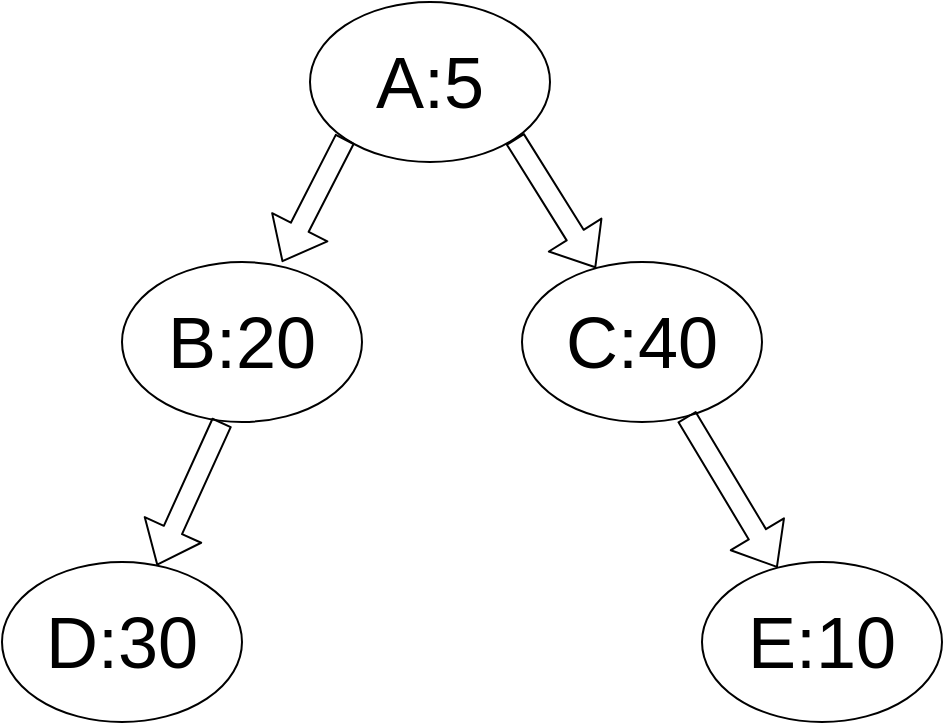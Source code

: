 <mxfile version="13.6.5">
    <diagram id="AGxoZgyBNDjcPjtG5jD9" name="第 1 页">
        <mxGraphModel dx="994" dy="544" grid="1" gridSize="10" guides="1" tooltips="1" connect="1" arrows="1" fold="1" page="1" pageScale="1" pageWidth="827" pageHeight="1169" math="0" shadow="0">
            <root>
                <mxCell id="0"/>
                <mxCell id="1" parent="0"/>
                <mxCell id="3" value="&lt;font style=&quot;font-size: 36px&quot;&gt;B:20&lt;/font&gt;" style="ellipse;whiteSpace=wrap;html=1;" vertex="1" parent="1">
                    <mxGeometry x="260" y="240" width="120" height="80" as="geometry"/>
                </mxCell>
                <mxCell id="4" value="&lt;font style=&quot;font-size: 36px&quot;&gt;C:40&lt;/font&gt;" style="ellipse;whiteSpace=wrap;html=1;" vertex="1" parent="1">
                    <mxGeometry x="460" y="240" width="120" height="80" as="geometry"/>
                </mxCell>
                <mxCell id="5" value="&lt;font style=&quot;font-size: 36px&quot;&gt;D:30&lt;/font&gt;" style="ellipse;whiteSpace=wrap;html=1;" vertex="1" parent="1">
                    <mxGeometry x="200" y="390" width="120" height="80" as="geometry"/>
                </mxCell>
                <mxCell id="7" value="&lt;font style=&quot;font-size: 36px&quot;&gt;E:10&lt;/font&gt;" style="ellipse;whiteSpace=wrap;html=1;" vertex="1" parent="1">
                    <mxGeometry x="550" y="390" width="120" height="80" as="geometry"/>
                </mxCell>
                <mxCell id="9" value="&lt;font style=&quot;font-size: 36px&quot;&gt;A:5&lt;/font&gt;" style="ellipse;whiteSpace=wrap;html=1;" vertex="1" parent="1">
                    <mxGeometry x="354" y="110" width="120" height="80" as="geometry"/>
                </mxCell>
                <mxCell id="10" value="" style="shape=flexArrow;endArrow=classic;html=1;exitX=1;exitY=1;exitDx=0;exitDy=0;" edge="1" parent="1" source="9" target="4">
                    <mxGeometry width="50" height="50" relative="1" as="geometry">
                        <mxPoint x="390" y="320" as="sourcePoint"/>
                        <mxPoint x="440" y="270" as="targetPoint"/>
                    </mxGeometry>
                </mxCell>
                <mxCell id="11" value="" style="shape=flexArrow;endArrow=classic;html=1;" edge="1" parent="1" source="4" target="7">
                    <mxGeometry width="50" height="50" relative="1" as="geometry">
                        <mxPoint x="540" y="320.0" as="sourcePoint"/>
                        <mxPoint x="600.941" y="374.99" as="targetPoint"/>
                    </mxGeometry>
                </mxCell>
                <mxCell id="12" value="" style="shape=flexArrow;endArrow=classic;html=1;exitX=0;exitY=1;exitDx=0;exitDy=0;" edge="1" parent="1" source="9">
                    <mxGeometry width="50" height="50" relative="1" as="geometry">
                        <mxPoint x="370" y="185.01" as="sourcePoint"/>
                        <mxPoint x="340" y="240" as="targetPoint"/>
                    </mxGeometry>
                </mxCell>
                <mxCell id="14" value="" style="shape=flexArrow;endArrow=classic;html=1;" edge="1" parent="1" target="5">
                    <mxGeometry width="50" height="50" relative="1" as="geometry">
                        <mxPoint x="310.003" y="319.997" as="sourcePoint"/>
                        <mxPoint x="364.17" y="392.22" as="targetPoint"/>
                    </mxGeometry>
                </mxCell>
            </root>
        </mxGraphModel>
    </diagram>
</mxfile>